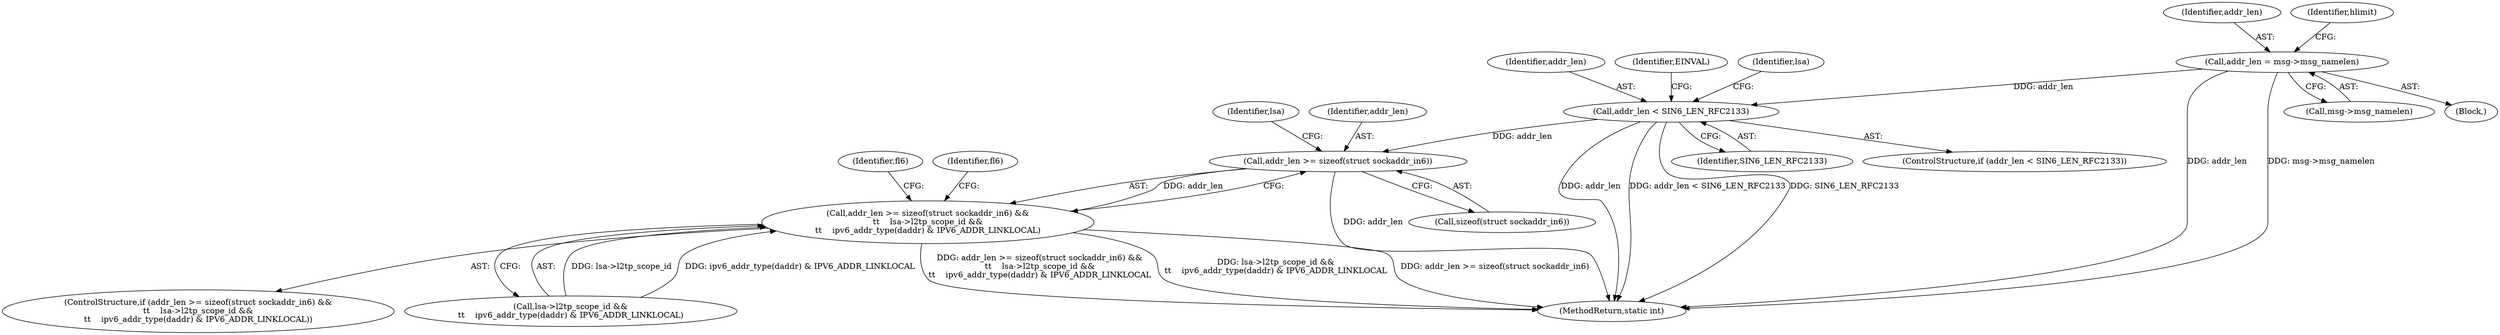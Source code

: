 digraph "0_linux_45f6fad84cc305103b28d73482b344d7f5b76f39_19@pointer" {
"1000138" [label="(Call,addr_len = msg->msg_namelen)"];
"1000202" [label="(Call,addr_len < SIN6_LEN_RFC2133)"];
"1000283" [label="(Call,addr_len >= sizeof(struct sockaddr_in6))"];
"1000282" [label="(Call,addr_len >= sizeof(struct sockaddr_in6) &&\n\t\t    lsa->l2tp_scope_id &&\n\t\t    ipv6_addr_type(daddr) & IPV6_ADDR_LINKLOCAL)"];
"1000289" [label="(Identifier,lsa)"];
"1000662" [label="(MethodReturn,static int)"];
"1000139" [label="(Identifier,addr_len)"];
"1000140" [label="(Call,msg->msg_namelen)"];
"1000110" [label="(Block,)"];
"1000282" [label="(Call,addr_len >= sizeof(struct sockaddr_in6) &&\n\t\t    lsa->l2tp_scope_id &&\n\t\t    ipv6_addr_type(daddr) & IPV6_ADDR_LINKLOCAL)"];
"1000285" [label="(Call,sizeof(struct sockaddr_in6))"];
"1000204" [label="(Identifier,SIN6_LEN_RFC2133)"];
"1000281" [label="(ControlStructure,if (addr_len >= sizeof(struct sockaddr_in6) &&\n\t\t    lsa->l2tp_scope_id &&\n\t\t    ipv6_addr_type(daddr) & IPV6_ADDR_LINKLOCAL))"];
"1000203" [label="(Identifier,addr_len)"];
"1000284" [label="(Identifier,addr_len)"];
"1000287" [label="(Call,lsa->l2tp_scope_id &&\n\t\t    ipv6_addr_type(daddr) & IPV6_ADDR_LINKLOCAL)"];
"1000207" [label="(Identifier,EINVAL)"];
"1000138" [label="(Call,addr_len = msg->msg_namelen)"];
"1000145" [label="(Identifier,hlimit)"];
"1000297" [label="(Identifier,fl6)"];
"1000283" [label="(Call,addr_len >= sizeof(struct sockaddr_in6))"];
"1000202" [label="(Call,addr_len < SIN6_LEN_RFC2133)"];
"1000329" [label="(Identifier,fl6)"];
"1000201" [label="(ControlStructure,if (addr_len < SIN6_LEN_RFC2133))"];
"1000211" [label="(Identifier,lsa)"];
"1000138" -> "1000110"  [label="AST: "];
"1000138" -> "1000140"  [label="CFG: "];
"1000139" -> "1000138"  [label="AST: "];
"1000140" -> "1000138"  [label="AST: "];
"1000145" -> "1000138"  [label="CFG: "];
"1000138" -> "1000662"  [label="DDG: addr_len"];
"1000138" -> "1000662"  [label="DDG: msg->msg_namelen"];
"1000138" -> "1000202"  [label="DDG: addr_len"];
"1000202" -> "1000201"  [label="AST: "];
"1000202" -> "1000204"  [label="CFG: "];
"1000203" -> "1000202"  [label="AST: "];
"1000204" -> "1000202"  [label="AST: "];
"1000207" -> "1000202"  [label="CFG: "];
"1000211" -> "1000202"  [label="CFG: "];
"1000202" -> "1000662"  [label="DDG: addr_len"];
"1000202" -> "1000662"  [label="DDG: addr_len < SIN6_LEN_RFC2133"];
"1000202" -> "1000662"  [label="DDG: SIN6_LEN_RFC2133"];
"1000202" -> "1000283"  [label="DDG: addr_len"];
"1000283" -> "1000282"  [label="AST: "];
"1000283" -> "1000285"  [label="CFG: "];
"1000284" -> "1000283"  [label="AST: "];
"1000285" -> "1000283"  [label="AST: "];
"1000289" -> "1000283"  [label="CFG: "];
"1000282" -> "1000283"  [label="CFG: "];
"1000283" -> "1000662"  [label="DDG: addr_len"];
"1000283" -> "1000282"  [label="DDG: addr_len"];
"1000282" -> "1000281"  [label="AST: "];
"1000282" -> "1000287"  [label="CFG: "];
"1000287" -> "1000282"  [label="AST: "];
"1000297" -> "1000282"  [label="CFG: "];
"1000329" -> "1000282"  [label="CFG: "];
"1000282" -> "1000662"  [label="DDG: addr_len >= sizeof(struct sockaddr_in6) &&\n\t\t    lsa->l2tp_scope_id &&\n\t\t    ipv6_addr_type(daddr) & IPV6_ADDR_LINKLOCAL"];
"1000282" -> "1000662"  [label="DDG: lsa->l2tp_scope_id &&\n\t\t    ipv6_addr_type(daddr) & IPV6_ADDR_LINKLOCAL"];
"1000282" -> "1000662"  [label="DDG: addr_len >= sizeof(struct sockaddr_in6)"];
"1000287" -> "1000282"  [label="DDG: lsa->l2tp_scope_id"];
"1000287" -> "1000282"  [label="DDG: ipv6_addr_type(daddr) & IPV6_ADDR_LINKLOCAL"];
}
